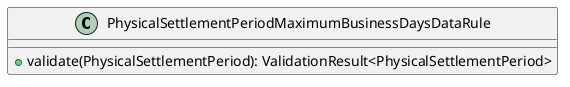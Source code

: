 @startuml

    class PhysicalSettlementPeriodMaximumBusinessDaysDataRule [[PhysicalSettlementPeriodMaximumBusinessDaysDataRule.html]] {
        +validate(PhysicalSettlementPeriod): ValidationResult<PhysicalSettlementPeriod>
    }

@enduml

